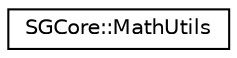 digraph "Graphical Class Hierarchy"
{
 // LATEX_PDF_SIZE
  edge [fontname="Helvetica",fontsize="10",labelfontname="Helvetica",labelfontsize="10"];
  node [fontname="Helvetica",fontsize="10",shape=record];
  rankdir="LR";
  Node0 [label="SGCore::MathUtils",height=0.2,width=0.4,color="black", fillcolor="white", style="filled",URL="$structSGCore_1_1MathUtils.html",tooltip=" "];
}
